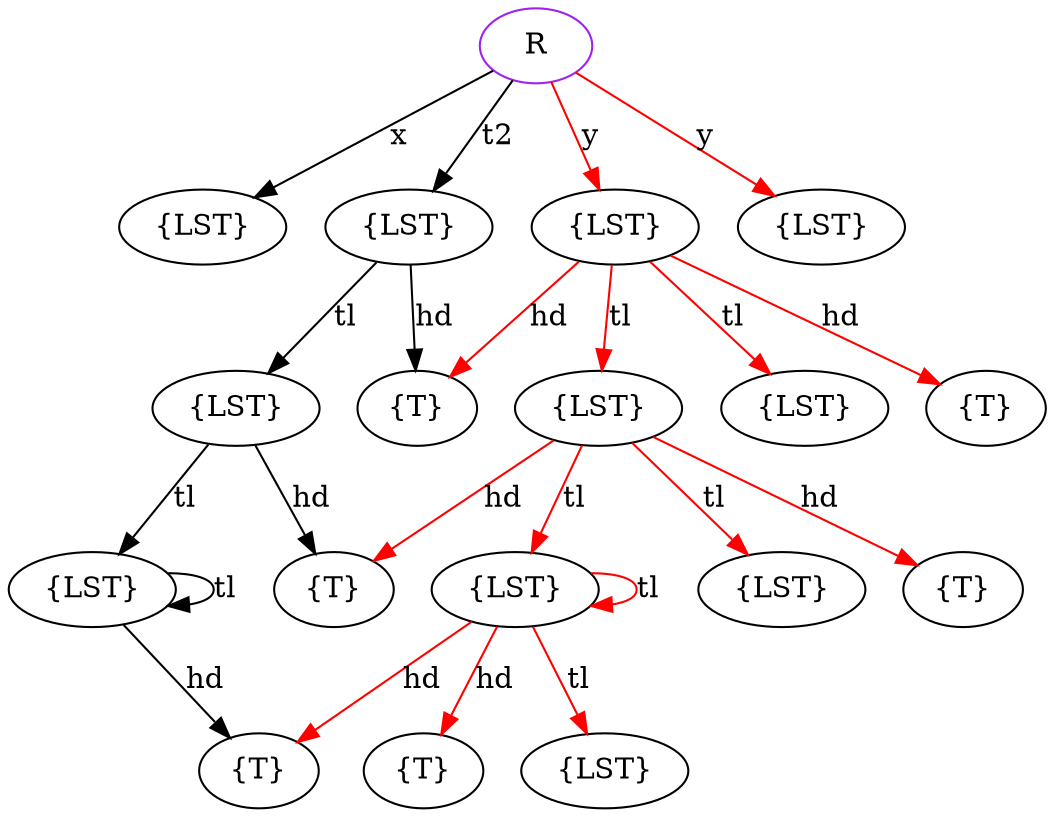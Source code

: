 digraph g {
	ratio = fill;
b1->b19[label="x"]
        b1->b3[label="t2"]
        b3->b4[label="hd"]
        b3->b5[label="tl"]
        b5->b6[label="hd"]
        b5->b7[label="tl"]
        b7->b8[label="hd"]
        b7->b7[label="tl"]
        b1->b9[color=red label="y"]
        b9->b4[color=red label="hd"]
        b9->b10[color=red label="hd"]
        b9->b11[color=red label="tl"]
        b11->b6[color=red label="hd"]
        b11->b12[color=red label="hd"]
        b11->b13[color=red label="tl"]
        b13->b8[color=red label="hd"]
        b13->b14[color=red label="hd"]
        b13->b15[color=red label="tl"]
        b13->b13[color=red label="tl"]
        b11->b16[color=red label="tl"]
        b9->b17[color=red label="tl"]
        b1->b18[color=red label="y"]
       b1[color=purple label="R"]
        b3[label="{LST}"]
        b4[label="{T}"]
        b5[label="{LST}"]
        b6[label="{T}"]
        b7[label="{LST}"]
        b8[label="{T}"]
        b9[ label="{LST}"]
        b10[label="{T}"]
        b11[label="{LST}"]
        b12[label="{T}"]
        b13[label="{LST}"]
        b14[label="{T}"]
        b15[label="{LST}"]
        b16[label="{LST}"]
        b17[label="{LST}"]
        b18[ label="{LST}"]
b19[ label="{LST}"]
}